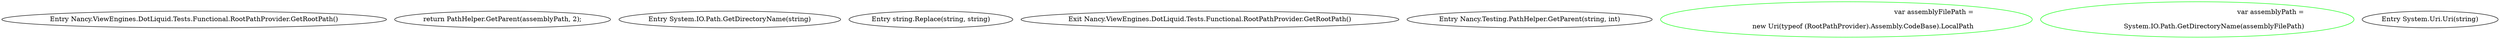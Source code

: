 digraph  {
n0 [cluster="Nancy.ViewEngines.DotLiquid.Tests.Functional.RootPathProvider.GetRootPath()", label="Entry Nancy.ViewEngines.DotLiquid.Tests.Functional.RootPathProvider.GetRootPath()", span="10-10"];
n2 [cluster="Nancy.ViewEngines.DotLiquid.Tests.Functional.RootPathProvider.GetRootPath()", label="return PathHelper.GetParent(assemblyPath, 2);", span="15-15"];
n4 [cluster="System.IO.Path.GetDirectoryName(string)", label="Entry System.IO.Path.GetDirectoryName(string)", span="0-0"];
n5 [cluster="string.Replace(string, string)", label="Entry string.Replace(string, string)", span="0-0"];
n3 [cluster="Nancy.ViewEngines.DotLiquid.Tests.Functional.RootPathProvider.GetRootPath()", label="Exit Nancy.ViewEngines.DotLiquid.Tests.Functional.RootPathProvider.GetRootPath()", span="10-10"];
n6 [cluster="Nancy.Testing.PathHelper.GetParent(string, int)", label="Entry Nancy.Testing.PathHelper.GetParent(string, int)", span="14-14"];
d1 [cluster="Nancy.ViewEngines.DotLiquid.Tests.Functional.RootPathProvider.GetRootPath()", color=green, community=0, label="var assemblyFilePath =\r\n                new Uri(typeof (RootPathProvider).Assembly.CodeBase).LocalPath", prediction=0, span="13-14"];
d2 [cluster="Nancy.ViewEngines.DotLiquid.Tests.Functional.RootPathProvider.GetRootPath()", color=green, community=0, label="var assemblyPath =\r\n                System.IO.Path.GetDirectoryName(assemblyFilePath)", prediction=1, span="16-17"];
d5 [cluster="System.Uri.Uri(string)", label="Entry System.Uri.Uri(string)", span="0-0"];
}
